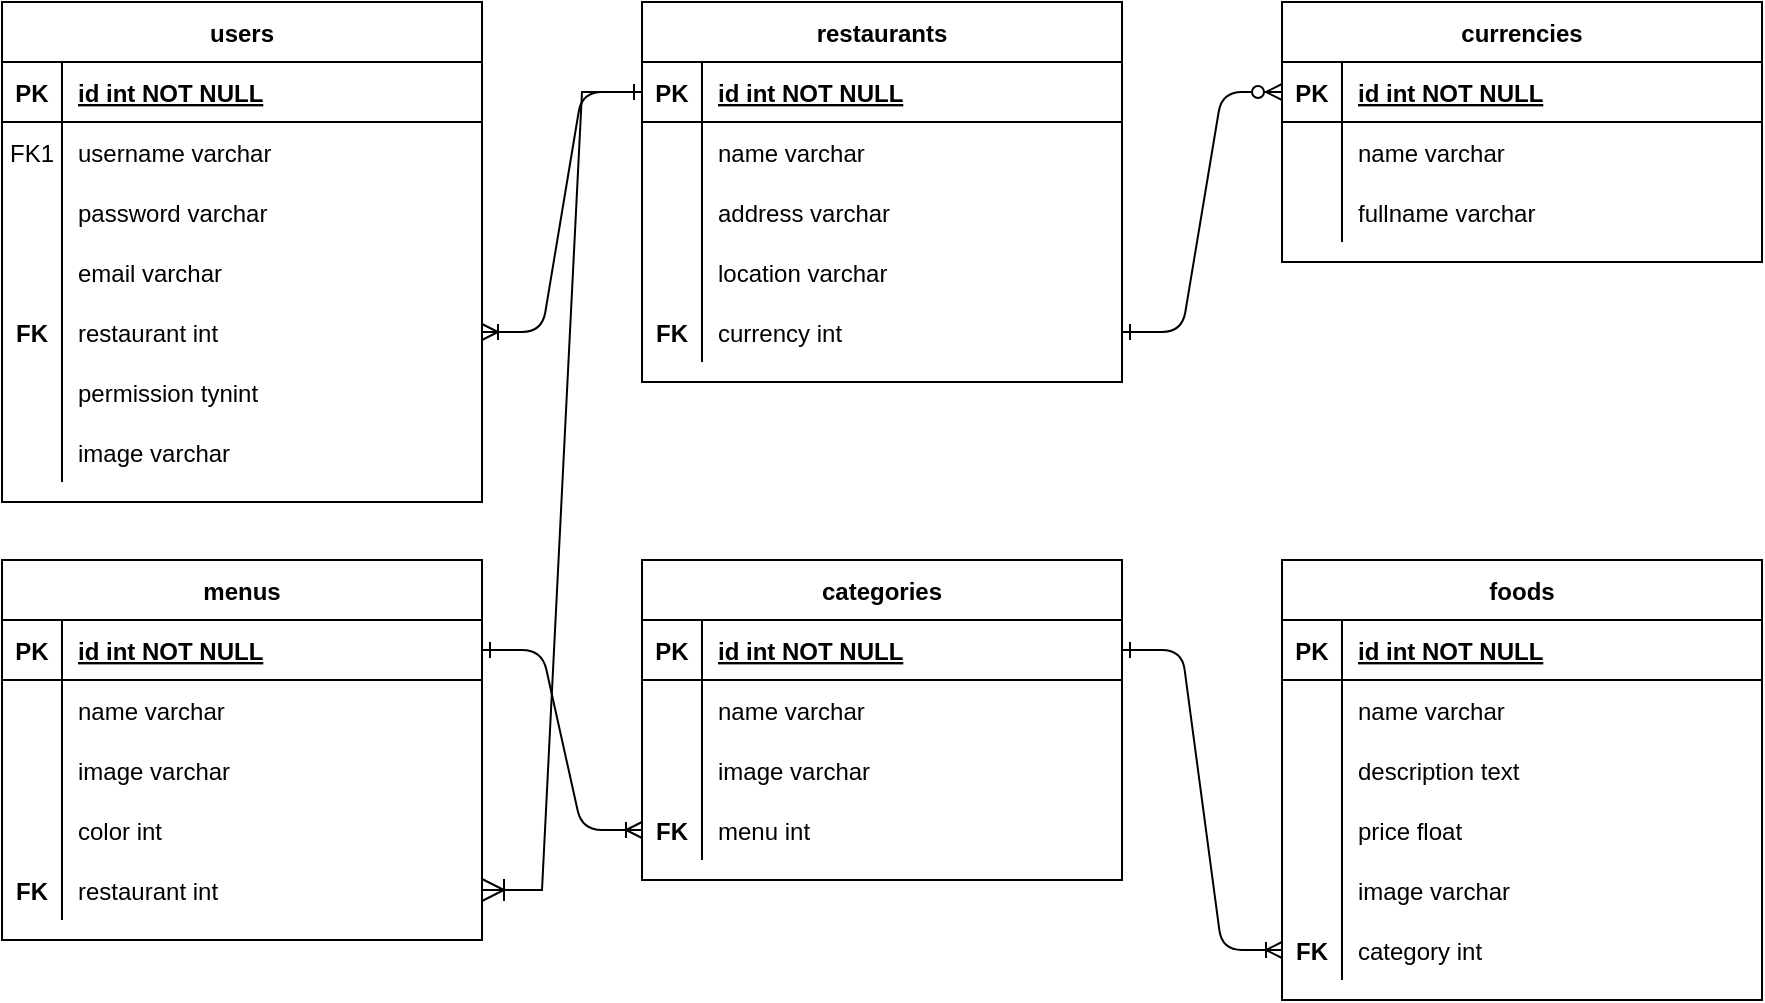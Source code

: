<mxfile version="14.4.3" type="device"><diagram id="R2lEEEUBdFMjLlhIrx00" name="Page-1"><mxGraphModel dx="942" dy="642" grid="1" gridSize="10" guides="1" tooltips="1" connect="1" arrows="1" fold="1" page="0" pageScale="1" pageWidth="850" pageHeight="1100" math="0" shadow="0" extFonts="Permanent Marker^https://fonts.googleapis.com/css?family=Permanent+Marker"><root><mxCell id="0"/><mxCell id="1" parent="0"/><mxCell id="C-vyLk0tnHw3VtMMgP7b-1" value="" style="edgeStyle=entityRelationEdgeStyle;endArrow=ERoneToMany;startArrow=ERone;endFill=0;startFill=0;entryX=1;entryY=0.5;entryDx=0;entryDy=0;" parent="1" source="C-vyLk0tnHw3VtMMgP7b-24" target="FDXUVagXZHlw2tFn5YJ8-51" edge="1"><mxGeometry width="100" height="100" relative="1" as="geometry"><mxPoint x="340" y="720" as="sourcePoint"/><mxPoint x="440" y="620" as="targetPoint"/></mxGeometry></mxCell><mxCell id="C-vyLk0tnHw3VtMMgP7b-12" value="" style="edgeStyle=entityRelationEdgeStyle;endArrow=ERzeroToMany;startArrow=ERone;endFill=1;startFill=0;exitX=1;exitY=0.5;exitDx=0;exitDy=0;entryX=0;entryY=0.5;entryDx=0;entryDy=0;" parent="1" source="FDXUVagXZHlw2tFn5YJ8-36" target="C-vyLk0tnHw3VtMMgP7b-14" edge="1"><mxGeometry width="100" height="100" relative="1" as="geometry"><mxPoint x="400" y="180" as="sourcePoint"/><mxPoint x="460" y="205" as="targetPoint"/></mxGeometry></mxCell><mxCell id="C-vyLk0tnHw3VtMMgP7b-2" value="users" style="shape=table;startSize=30;container=1;collapsible=1;childLayout=tableLayout;fixedRows=1;rowLines=0;fontStyle=1;align=center;resizeLast=1;" parent="1" vertex="1"><mxGeometry x="120" y="120" width="240" height="250" as="geometry"/></mxCell><mxCell id="C-vyLk0tnHw3VtMMgP7b-3" value="" style="shape=partialRectangle;collapsible=0;dropTarget=0;pointerEvents=0;fillColor=none;points=[[0,0.5],[1,0.5]];portConstraint=eastwest;top=0;left=0;right=0;bottom=1;" parent="C-vyLk0tnHw3VtMMgP7b-2" vertex="1"><mxGeometry y="30" width="240" height="30" as="geometry"/></mxCell><mxCell id="C-vyLk0tnHw3VtMMgP7b-4" value="PK" style="shape=partialRectangle;overflow=hidden;connectable=0;fillColor=none;top=0;left=0;bottom=0;right=0;fontStyle=1;" parent="C-vyLk0tnHw3VtMMgP7b-3" vertex="1"><mxGeometry width="30" height="30" as="geometry"/></mxCell><mxCell id="C-vyLk0tnHw3VtMMgP7b-5" value="id int NOT NULL" style="shape=partialRectangle;overflow=hidden;connectable=0;fillColor=none;top=0;left=0;bottom=0;right=0;align=left;spacingLeft=6;fontStyle=5;" parent="C-vyLk0tnHw3VtMMgP7b-3" vertex="1"><mxGeometry x="30" width="210" height="30" as="geometry"/></mxCell><mxCell id="C-vyLk0tnHw3VtMMgP7b-6" value="" style="shape=partialRectangle;collapsible=0;dropTarget=0;pointerEvents=0;fillColor=none;points=[[0,0.5],[1,0.5]];portConstraint=eastwest;top=0;left=0;right=0;bottom=0;" parent="C-vyLk0tnHw3VtMMgP7b-2" vertex="1"><mxGeometry y="60" width="240" height="30" as="geometry"/></mxCell><mxCell id="C-vyLk0tnHw3VtMMgP7b-7" value="FK1" style="shape=partialRectangle;overflow=hidden;connectable=0;fillColor=none;top=0;left=0;bottom=0;right=0;" parent="C-vyLk0tnHw3VtMMgP7b-6" vertex="1"><mxGeometry width="30" height="30" as="geometry"/></mxCell><mxCell id="C-vyLk0tnHw3VtMMgP7b-8" value="username varchar" style="shape=partialRectangle;overflow=hidden;connectable=0;fillColor=none;top=0;left=0;bottom=0;right=0;align=left;spacingLeft=6;" parent="C-vyLk0tnHw3VtMMgP7b-6" vertex="1"><mxGeometry x="30" width="210" height="30" as="geometry"/></mxCell><mxCell id="C-vyLk0tnHw3VtMMgP7b-9" value="" style="shape=partialRectangle;collapsible=0;dropTarget=0;pointerEvents=0;fillColor=none;points=[[0,0.5],[1,0.5]];portConstraint=eastwest;top=0;left=0;right=0;bottom=0;" parent="C-vyLk0tnHw3VtMMgP7b-2" vertex="1"><mxGeometry y="90" width="240" height="30" as="geometry"/></mxCell><mxCell id="C-vyLk0tnHw3VtMMgP7b-10" value="" style="shape=partialRectangle;overflow=hidden;connectable=0;fillColor=none;top=0;left=0;bottom=0;right=0;" parent="C-vyLk0tnHw3VtMMgP7b-9" vertex="1"><mxGeometry width="30" height="30" as="geometry"/></mxCell><mxCell id="C-vyLk0tnHw3VtMMgP7b-11" value="password varchar" style="shape=partialRectangle;overflow=hidden;connectable=0;fillColor=none;top=0;left=0;bottom=0;right=0;align=left;spacingLeft=6;" parent="C-vyLk0tnHw3VtMMgP7b-9" vertex="1"><mxGeometry x="30" width="210" height="30" as="geometry"/></mxCell><mxCell id="FDXUVagXZHlw2tFn5YJ8-48" value="" style="shape=partialRectangle;collapsible=0;dropTarget=0;pointerEvents=0;fillColor=none;points=[[0,0.5],[1,0.5]];portConstraint=eastwest;top=0;left=0;right=0;bottom=0;" parent="C-vyLk0tnHw3VtMMgP7b-2" vertex="1"><mxGeometry y="120" width="240" height="30" as="geometry"/></mxCell><mxCell id="FDXUVagXZHlw2tFn5YJ8-49" value="" style="shape=partialRectangle;overflow=hidden;connectable=0;fillColor=none;top=0;left=0;bottom=0;right=0;" parent="FDXUVagXZHlw2tFn5YJ8-48" vertex="1"><mxGeometry width="30" height="30" as="geometry"/></mxCell><mxCell id="FDXUVagXZHlw2tFn5YJ8-50" value="email varchar" style="shape=partialRectangle;overflow=hidden;connectable=0;fillColor=none;top=0;left=0;bottom=0;right=0;align=left;spacingLeft=6;" parent="FDXUVagXZHlw2tFn5YJ8-48" vertex="1"><mxGeometry x="30" width="210" height="30" as="geometry"/></mxCell><mxCell id="FDXUVagXZHlw2tFn5YJ8-51" value="" style="shape=partialRectangle;collapsible=0;dropTarget=0;pointerEvents=0;fillColor=none;points=[[0,0.5],[1,0.5]];portConstraint=eastwest;top=0;left=0;right=0;bottom=0;" parent="C-vyLk0tnHw3VtMMgP7b-2" vertex="1"><mxGeometry y="150" width="240" height="30" as="geometry"/></mxCell><mxCell id="FDXUVagXZHlw2tFn5YJ8-52" value="FK" style="shape=partialRectangle;overflow=hidden;connectable=0;fillColor=none;top=0;left=0;bottom=0;right=0;fontStyle=1" parent="FDXUVagXZHlw2tFn5YJ8-51" vertex="1"><mxGeometry width="30" height="30" as="geometry"/></mxCell><mxCell id="FDXUVagXZHlw2tFn5YJ8-53" value="restaurant int" style="shape=partialRectangle;overflow=hidden;connectable=0;fillColor=none;top=0;left=0;bottom=0;right=0;align=left;spacingLeft=6;" parent="FDXUVagXZHlw2tFn5YJ8-51" vertex="1"><mxGeometry x="30" width="210" height="30" as="geometry"/></mxCell><mxCell id="FDXUVagXZHlw2tFn5YJ8-54" value="" style="shape=partialRectangle;collapsible=0;dropTarget=0;pointerEvents=0;fillColor=none;points=[[0,0.5],[1,0.5]];portConstraint=eastwest;top=0;left=0;right=0;bottom=0;" parent="C-vyLk0tnHw3VtMMgP7b-2" vertex="1"><mxGeometry y="180" width="240" height="30" as="geometry"/></mxCell><mxCell id="FDXUVagXZHlw2tFn5YJ8-55" value="" style="shape=partialRectangle;overflow=hidden;connectable=0;fillColor=none;top=0;left=0;bottom=0;right=0;" parent="FDXUVagXZHlw2tFn5YJ8-54" vertex="1"><mxGeometry width="30" height="30" as="geometry"/></mxCell><mxCell id="FDXUVagXZHlw2tFn5YJ8-56" value="permission tynint" style="shape=partialRectangle;overflow=hidden;connectable=0;fillColor=none;top=0;left=0;bottom=0;right=0;align=left;spacingLeft=6;" parent="FDXUVagXZHlw2tFn5YJ8-54" vertex="1"><mxGeometry x="30" width="210" height="30" as="geometry"/></mxCell><mxCell id="FDXUVagXZHlw2tFn5YJ8-57" value="" style="shape=partialRectangle;collapsible=0;dropTarget=0;pointerEvents=0;fillColor=none;points=[[0,0.5],[1,0.5]];portConstraint=eastwest;top=0;left=0;right=0;bottom=0;" parent="C-vyLk0tnHw3VtMMgP7b-2" vertex="1"><mxGeometry y="210" width="240" height="30" as="geometry"/></mxCell><mxCell id="FDXUVagXZHlw2tFn5YJ8-58" value="" style="shape=partialRectangle;overflow=hidden;connectable=0;fillColor=none;top=0;left=0;bottom=0;right=0;" parent="FDXUVagXZHlw2tFn5YJ8-57" vertex="1"><mxGeometry width="30" height="30" as="geometry"/></mxCell><mxCell id="FDXUVagXZHlw2tFn5YJ8-59" value="image varchar" style="shape=partialRectangle;overflow=hidden;connectable=0;fillColor=none;top=0;left=0;bottom=0;right=0;align=left;spacingLeft=6;" parent="FDXUVagXZHlw2tFn5YJ8-57" vertex="1"><mxGeometry x="30" width="210" height="30" as="geometry"/></mxCell><mxCell id="C-vyLk0tnHw3VtMMgP7b-13" value="currencies" style="shape=table;startSize=30;container=1;collapsible=1;childLayout=tableLayout;fixedRows=1;rowLines=0;fontStyle=1;align=center;resizeLast=1;" parent="1" vertex="1"><mxGeometry x="760" y="120" width="240" height="130" as="geometry"/></mxCell><mxCell id="C-vyLk0tnHw3VtMMgP7b-14" value="" style="shape=partialRectangle;collapsible=0;dropTarget=0;pointerEvents=0;fillColor=none;points=[[0,0.5],[1,0.5]];portConstraint=eastwest;top=0;left=0;right=0;bottom=1;" parent="C-vyLk0tnHw3VtMMgP7b-13" vertex="1"><mxGeometry y="30" width="240" height="30" as="geometry"/></mxCell><mxCell id="C-vyLk0tnHw3VtMMgP7b-15" value="PK" style="shape=partialRectangle;overflow=hidden;connectable=0;fillColor=none;top=0;left=0;bottom=0;right=0;fontStyle=1;" parent="C-vyLk0tnHw3VtMMgP7b-14" vertex="1"><mxGeometry width="30" height="30" as="geometry"/></mxCell><mxCell id="C-vyLk0tnHw3VtMMgP7b-16" value="id int NOT NULL" style="shape=partialRectangle;overflow=hidden;connectable=0;fillColor=none;top=0;left=0;bottom=0;right=0;align=left;spacingLeft=6;fontStyle=5;" parent="C-vyLk0tnHw3VtMMgP7b-14" vertex="1"><mxGeometry x="30" width="210" height="30" as="geometry"/></mxCell><mxCell id="C-vyLk0tnHw3VtMMgP7b-17" value="" style="shape=partialRectangle;collapsible=0;dropTarget=0;pointerEvents=0;fillColor=none;points=[[0,0.5],[1,0.5]];portConstraint=eastwest;top=0;left=0;right=0;bottom=0;" parent="C-vyLk0tnHw3VtMMgP7b-13" vertex="1"><mxGeometry y="60" width="240" height="30" as="geometry"/></mxCell><mxCell id="C-vyLk0tnHw3VtMMgP7b-18" value="" style="shape=partialRectangle;overflow=hidden;connectable=0;fillColor=none;top=0;left=0;bottom=0;right=0;fontStyle=1" parent="C-vyLk0tnHw3VtMMgP7b-17" vertex="1"><mxGeometry width="30" height="30" as="geometry"/></mxCell><mxCell id="C-vyLk0tnHw3VtMMgP7b-19" value="name varchar" style="shape=partialRectangle;overflow=hidden;connectable=0;fillColor=none;top=0;left=0;bottom=0;right=0;align=left;spacingLeft=6;" parent="C-vyLk0tnHw3VtMMgP7b-17" vertex="1"><mxGeometry x="30" width="210" height="30" as="geometry"/></mxCell><mxCell id="C-vyLk0tnHw3VtMMgP7b-20" value="" style="shape=partialRectangle;collapsible=0;dropTarget=0;pointerEvents=0;fillColor=none;points=[[0,0.5],[1,0.5]];portConstraint=eastwest;top=0;left=0;right=0;bottom=0;" parent="C-vyLk0tnHw3VtMMgP7b-13" vertex="1"><mxGeometry y="90" width="240" height="30" as="geometry"/></mxCell><mxCell id="C-vyLk0tnHw3VtMMgP7b-21" value="" style="shape=partialRectangle;overflow=hidden;connectable=0;fillColor=none;top=0;left=0;bottom=0;right=0;" parent="C-vyLk0tnHw3VtMMgP7b-20" vertex="1"><mxGeometry width="30" height="30" as="geometry"/></mxCell><mxCell id="C-vyLk0tnHw3VtMMgP7b-22" value="fullname varchar" style="shape=partialRectangle;overflow=hidden;connectable=0;fillColor=none;top=0;left=0;bottom=0;right=0;align=left;spacingLeft=6;" parent="C-vyLk0tnHw3VtMMgP7b-20" vertex="1"><mxGeometry x="30" width="210" height="30" as="geometry"/></mxCell><mxCell id="C-vyLk0tnHw3VtMMgP7b-23" value="restaurants" style="shape=table;startSize=30;container=1;collapsible=1;childLayout=tableLayout;fixedRows=1;rowLines=0;fontStyle=1;align=center;resizeLast=1;" parent="1" vertex="1"><mxGeometry x="440" y="120" width="240" height="190" as="geometry"/></mxCell><mxCell id="C-vyLk0tnHw3VtMMgP7b-24" value="" style="shape=partialRectangle;collapsible=0;dropTarget=0;pointerEvents=0;fillColor=none;points=[[0,0.5],[1,0.5]];portConstraint=eastwest;top=0;left=0;right=0;bottom=1;" parent="C-vyLk0tnHw3VtMMgP7b-23" vertex="1"><mxGeometry y="30" width="240" height="30" as="geometry"/></mxCell><mxCell id="C-vyLk0tnHw3VtMMgP7b-25" value="PK" style="shape=partialRectangle;overflow=hidden;connectable=0;fillColor=none;top=0;left=0;bottom=0;right=0;fontStyle=1;" parent="C-vyLk0tnHw3VtMMgP7b-24" vertex="1"><mxGeometry width="30" height="30" as="geometry"/></mxCell><mxCell id="C-vyLk0tnHw3VtMMgP7b-26" value="id int NOT NULL " style="shape=partialRectangle;overflow=hidden;connectable=0;fillColor=none;top=0;left=0;bottom=0;right=0;align=left;spacingLeft=6;fontStyle=5;" parent="C-vyLk0tnHw3VtMMgP7b-24" vertex="1"><mxGeometry x="30" width="210" height="30" as="geometry"/></mxCell><mxCell id="C-vyLk0tnHw3VtMMgP7b-27" value="" style="shape=partialRectangle;collapsible=0;dropTarget=0;pointerEvents=0;fillColor=none;points=[[0,0.5],[1,0.5]];portConstraint=eastwest;top=0;left=0;right=0;bottom=0;" parent="C-vyLk0tnHw3VtMMgP7b-23" vertex="1"><mxGeometry y="60" width="240" height="30" as="geometry"/></mxCell><mxCell id="C-vyLk0tnHw3VtMMgP7b-28" value="" style="shape=partialRectangle;overflow=hidden;connectable=0;fillColor=none;top=0;left=0;bottom=0;right=0;" parent="C-vyLk0tnHw3VtMMgP7b-27" vertex="1"><mxGeometry width="30" height="30" as="geometry"/></mxCell><mxCell id="C-vyLk0tnHw3VtMMgP7b-29" value="name varchar" style="shape=partialRectangle;overflow=hidden;connectable=0;fillColor=none;top=0;left=0;bottom=0;right=0;align=left;spacingLeft=6;" parent="C-vyLk0tnHw3VtMMgP7b-27" vertex="1"><mxGeometry x="30" width="210" height="30" as="geometry"/></mxCell><mxCell id="FDXUVagXZHlw2tFn5YJ8-30" value="" style="shape=partialRectangle;collapsible=0;dropTarget=0;pointerEvents=0;fillColor=none;points=[[0,0.5],[1,0.5]];portConstraint=eastwest;top=0;left=0;right=0;bottom=0;" parent="C-vyLk0tnHw3VtMMgP7b-23" vertex="1"><mxGeometry y="90" width="240" height="30" as="geometry"/></mxCell><mxCell id="FDXUVagXZHlw2tFn5YJ8-31" value="" style="shape=partialRectangle;overflow=hidden;connectable=0;fillColor=none;top=0;left=0;bottom=0;right=0;" parent="FDXUVagXZHlw2tFn5YJ8-30" vertex="1"><mxGeometry width="30" height="30" as="geometry"/></mxCell><mxCell id="FDXUVagXZHlw2tFn5YJ8-32" value="address varchar" style="shape=partialRectangle;overflow=hidden;connectable=0;fillColor=none;top=0;left=0;bottom=0;right=0;align=left;spacingLeft=6;" parent="FDXUVagXZHlw2tFn5YJ8-30" vertex="1"><mxGeometry x="30" width="210" height="30" as="geometry"/></mxCell><mxCell id="FDXUVagXZHlw2tFn5YJ8-33" value="" style="shape=partialRectangle;collapsible=0;dropTarget=0;pointerEvents=0;fillColor=none;points=[[0,0.5],[1,0.5]];portConstraint=eastwest;top=0;left=0;right=0;bottom=0;" parent="C-vyLk0tnHw3VtMMgP7b-23" vertex="1"><mxGeometry y="120" width="240" height="30" as="geometry"/></mxCell><mxCell id="FDXUVagXZHlw2tFn5YJ8-34" value="" style="shape=partialRectangle;overflow=hidden;connectable=0;fillColor=none;top=0;left=0;bottom=0;right=0;" parent="FDXUVagXZHlw2tFn5YJ8-33" vertex="1"><mxGeometry width="30" height="30" as="geometry"/></mxCell><mxCell id="FDXUVagXZHlw2tFn5YJ8-35" value="location varchar" style="shape=partialRectangle;overflow=hidden;connectable=0;fillColor=none;top=0;left=0;bottom=0;right=0;align=left;spacingLeft=6;" parent="FDXUVagXZHlw2tFn5YJ8-33" vertex="1"><mxGeometry x="30" width="210" height="30" as="geometry"/></mxCell><mxCell id="FDXUVagXZHlw2tFn5YJ8-36" value="" style="shape=partialRectangle;collapsible=0;dropTarget=0;pointerEvents=0;fillColor=none;points=[[0,0.5],[1,0.5]];portConstraint=eastwest;top=0;left=0;right=0;bottom=0;" parent="C-vyLk0tnHw3VtMMgP7b-23" vertex="1"><mxGeometry y="150" width="240" height="30" as="geometry"/></mxCell><mxCell id="FDXUVagXZHlw2tFn5YJ8-37" value="FK" style="shape=partialRectangle;overflow=hidden;connectable=0;fillColor=none;top=0;left=0;bottom=0;right=0;fontStyle=1" parent="FDXUVagXZHlw2tFn5YJ8-36" vertex="1"><mxGeometry width="30" height="30" as="geometry"/></mxCell><mxCell id="FDXUVagXZHlw2tFn5YJ8-38" value="currency int" style="shape=partialRectangle;overflow=hidden;connectable=0;fillColor=none;top=0;left=0;bottom=0;right=0;align=left;spacingLeft=6;" parent="FDXUVagXZHlw2tFn5YJ8-36" vertex="1"><mxGeometry x="30" width="210" height="30" as="geometry"/></mxCell><mxCell id="FDXUVagXZHlw2tFn5YJ8-1" value="" style="edgeStyle=entityRelationEdgeStyle;endArrow=ERoneToMany;startArrow=ERone;endFill=0;startFill=0;entryX=0;entryY=0.5;entryDx=0;entryDy=0;" parent="1" source="FDXUVagXZHlw2tFn5YJ8-24" target="FDXUVagXZHlw2tFn5YJ8-104" edge="1"><mxGeometry width="100" height="100" relative="1" as="geometry"><mxPoint x="340" y="900" as="sourcePoint"/><mxPoint x="440" y="800" as="targetPoint"/></mxGeometry></mxCell><mxCell id="FDXUVagXZHlw2tFn5YJ8-2" value="" style="edgeStyle=entityRelationEdgeStyle;endArrow=ERoneToMany;startArrow=ERone;endFill=0;startFill=0;entryX=0;entryY=0.5;entryDx=0;entryDy=0;" parent="1" source="FDXUVagXZHlw2tFn5YJ8-4" target="FDXUVagXZHlw2tFn5YJ8-113" edge="1"><mxGeometry width="100" height="100" relative="1" as="geometry"><mxPoint x="400" y="360" as="sourcePoint"/><mxPoint x="460" y="385" as="targetPoint"/></mxGeometry></mxCell><mxCell id="FDXUVagXZHlw2tFn5YJ8-3" value="categories" style="shape=table;startSize=30;container=1;collapsible=1;childLayout=tableLayout;fixedRows=1;rowLines=0;fontStyle=1;align=center;resizeLast=1;" parent="1" vertex="1"><mxGeometry x="440" y="399" width="240" height="160" as="geometry"/></mxCell><mxCell id="FDXUVagXZHlw2tFn5YJ8-4" value="" style="shape=partialRectangle;collapsible=0;dropTarget=0;pointerEvents=0;fillColor=none;points=[[0,0.5],[1,0.5]];portConstraint=eastwest;top=0;left=0;right=0;bottom=1;" parent="FDXUVagXZHlw2tFn5YJ8-3" vertex="1"><mxGeometry y="30" width="240" height="30" as="geometry"/></mxCell><mxCell id="FDXUVagXZHlw2tFn5YJ8-5" value="PK" style="shape=partialRectangle;overflow=hidden;connectable=0;fillColor=none;top=0;left=0;bottom=0;right=0;fontStyle=1;" parent="FDXUVagXZHlw2tFn5YJ8-4" vertex="1"><mxGeometry width="30" height="30" as="geometry"/></mxCell><mxCell id="FDXUVagXZHlw2tFn5YJ8-6" value="id int NOT NULL" style="shape=partialRectangle;overflow=hidden;connectable=0;fillColor=none;top=0;left=0;bottom=0;right=0;align=left;spacingLeft=6;fontStyle=5;" parent="FDXUVagXZHlw2tFn5YJ8-4" vertex="1"><mxGeometry x="30" width="210" height="30" as="geometry"/></mxCell><mxCell id="FDXUVagXZHlw2tFn5YJ8-7" value="" style="shape=partialRectangle;collapsible=0;dropTarget=0;pointerEvents=0;fillColor=none;points=[[0,0.5],[1,0.5]];portConstraint=eastwest;top=0;left=0;right=0;bottom=0;" parent="FDXUVagXZHlw2tFn5YJ8-3" vertex="1"><mxGeometry y="60" width="240" height="30" as="geometry"/></mxCell><mxCell id="FDXUVagXZHlw2tFn5YJ8-8" value="" style="shape=partialRectangle;overflow=hidden;connectable=0;fillColor=none;top=0;left=0;bottom=0;right=0;" parent="FDXUVagXZHlw2tFn5YJ8-7" vertex="1"><mxGeometry width="30" height="30" as="geometry"/></mxCell><mxCell id="FDXUVagXZHlw2tFn5YJ8-9" value="name varchar" style="shape=partialRectangle;overflow=hidden;connectable=0;fillColor=none;top=0;left=0;bottom=0;right=0;align=left;spacingLeft=6;" parent="FDXUVagXZHlw2tFn5YJ8-7" vertex="1"><mxGeometry x="30" width="210" height="30" as="geometry"/></mxCell><mxCell id="FDXUVagXZHlw2tFn5YJ8-10" value="" style="shape=partialRectangle;collapsible=0;dropTarget=0;pointerEvents=0;fillColor=none;points=[[0,0.5],[1,0.5]];portConstraint=eastwest;top=0;left=0;right=0;bottom=0;" parent="FDXUVagXZHlw2tFn5YJ8-3" vertex="1"><mxGeometry y="90" width="240" height="30" as="geometry"/></mxCell><mxCell id="FDXUVagXZHlw2tFn5YJ8-11" value="" style="shape=partialRectangle;overflow=hidden;connectable=0;fillColor=none;top=0;left=0;bottom=0;right=0;" parent="FDXUVagXZHlw2tFn5YJ8-10" vertex="1"><mxGeometry width="30" height="30" as="geometry"/></mxCell><mxCell id="FDXUVagXZHlw2tFn5YJ8-12" value="image varchar" style="shape=partialRectangle;overflow=hidden;connectable=0;fillColor=none;top=0;left=0;bottom=0;right=0;align=left;spacingLeft=6;" parent="FDXUVagXZHlw2tFn5YJ8-10" vertex="1"><mxGeometry x="30" width="210" height="30" as="geometry"/></mxCell><mxCell id="FDXUVagXZHlw2tFn5YJ8-104" value="" style="shape=partialRectangle;collapsible=0;dropTarget=0;pointerEvents=0;fillColor=none;points=[[0,0.5],[1,0.5]];portConstraint=eastwest;top=0;left=0;right=0;bottom=0;" parent="FDXUVagXZHlw2tFn5YJ8-3" vertex="1"><mxGeometry y="120" width="240" height="30" as="geometry"/></mxCell><mxCell id="FDXUVagXZHlw2tFn5YJ8-105" value="FK" style="shape=partialRectangle;overflow=hidden;connectable=0;fillColor=none;top=0;left=0;bottom=0;right=0;fontStyle=1" parent="FDXUVagXZHlw2tFn5YJ8-104" vertex="1"><mxGeometry width="30" height="30" as="geometry"/></mxCell><mxCell id="FDXUVagXZHlw2tFn5YJ8-106" value="menu int" style="shape=partialRectangle;overflow=hidden;connectable=0;fillColor=none;top=0;left=0;bottom=0;right=0;align=left;spacingLeft=6;" parent="FDXUVagXZHlw2tFn5YJ8-104" vertex="1"><mxGeometry x="30" width="210" height="30" as="geometry"/></mxCell><mxCell id="FDXUVagXZHlw2tFn5YJ8-13" value="foods" style="shape=table;startSize=30;container=1;collapsible=1;childLayout=tableLayout;fixedRows=1;rowLines=0;fontStyle=1;align=center;resizeLast=1;" parent="1" vertex="1"><mxGeometry x="760" y="399" width="240" height="220" as="geometry"/></mxCell><mxCell id="FDXUVagXZHlw2tFn5YJ8-14" value="" style="shape=partialRectangle;collapsible=0;dropTarget=0;pointerEvents=0;fillColor=none;points=[[0,0.5],[1,0.5]];portConstraint=eastwest;top=0;left=0;right=0;bottom=1;" parent="FDXUVagXZHlw2tFn5YJ8-13" vertex="1"><mxGeometry y="30" width="240" height="30" as="geometry"/></mxCell><mxCell id="FDXUVagXZHlw2tFn5YJ8-15" value="PK" style="shape=partialRectangle;overflow=hidden;connectable=0;fillColor=none;top=0;left=0;bottom=0;right=0;fontStyle=1;" parent="FDXUVagXZHlw2tFn5YJ8-14" vertex="1"><mxGeometry width="30" height="30" as="geometry"/></mxCell><mxCell id="FDXUVagXZHlw2tFn5YJ8-16" value="id int NOT NULL" style="shape=partialRectangle;overflow=hidden;connectable=0;fillColor=none;top=0;left=0;bottom=0;right=0;align=left;spacingLeft=6;fontStyle=5;" parent="FDXUVagXZHlw2tFn5YJ8-14" vertex="1"><mxGeometry x="30" width="210" height="30" as="geometry"/></mxCell><mxCell id="FDXUVagXZHlw2tFn5YJ8-17" value="" style="shape=partialRectangle;collapsible=0;dropTarget=0;pointerEvents=0;fillColor=none;points=[[0,0.5],[1,0.5]];portConstraint=eastwest;top=0;left=0;right=0;bottom=0;" parent="FDXUVagXZHlw2tFn5YJ8-13" vertex="1"><mxGeometry y="60" width="240" height="30" as="geometry"/></mxCell><mxCell id="FDXUVagXZHlw2tFn5YJ8-18" value="" style="shape=partialRectangle;overflow=hidden;connectable=0;fillColor=none;top=0;left=0;bottom=0;right=0;" parent="FDXUVagXZHlw2tFn5YJ8-17" vertex="1"><mxGeometry width="30" height="30" as="geometry"/></mxCell><mxCell id="FDXUVagXZHlw2tFn5YJ8-19" value="name varchar" style="shape=partialRectangle;overflow=hidden;connectable=0;fillColor=none;top=0;left=0;bottom=0;right=0;align=left;spacingLeft=6;" parent="FDXUVagXZHlw2tFn5YJ8-17" vertex="1"><mxGeometry x="30" width="210" height="30" as="geometry"/></mxCell><mxCell id="FDXUVagXZHlw2tFn5YJ8-20" value="" style="shape=partialRectangle;collapsible=0;dropTarget=0;pointerEvents=0;fillColor=none;points=[[0,0.5],[1,0.5]];portConstraint=eastwest;top=0;left=0;right=0;bottom=0;" parent="FDXUVagXZHlw2tFn5YJ8-13" vertex="1"><mxGeometry y="90" width="240" height="30" as="geometry"/></mxCell><mxCell id="FDXUVagXZHlw2tFn5YJ8-21" value="" style="shape=partialRectangle;overflow=hidden;connectable=0;fillColor=none;top=0;left=0;bottom=0;right=0;" parent="FDXUVagXZHlw2tFn5YJ8-20" vertex="1"><mxGeometry width="30" height="30" as="geometry"/></mxCell><mxCell id="FDXUVagXZHlw2tFn5YJ8-22" value="description text" style="shape=partialRectangle;overflow=hidden;connectable=0;fillColor=none;top=0;left=0;bottom=0;right=0;align=left;spacingLeft=6;" parent="FDXUVagXZHlw2tFn5YJ8-20" vertex="1"><mxGeometry x="30" width="210" height="30" as="geometry"/></mxCell><mxCell id="FDXUVagXZHlw2tFn5YJ8-107" value="" style="shape=partialRectangle;collapsible=0;dropTarget=0;pointerEvents=0;fillColor=none;points=[[0,0.5],[1,0.5]];portConstraint=eastwest;top=0;left=0;right=0;bottom=0;" parent="FDXUVagXZHlw2tFn5YJ8-13" vertex="1"><mxGeometry y="120" width="240" height="30" as="geometry"/></mxCell><mxCell id="FDXUVagXZHlw2tFn5YJ8-108" value="" style="shape=partialRectangle;overflow=hidden;connectable=0;fillColor=none;top=0;left=0;bottom=0;right=0;" parent="FDXUVagXZHlw2tFn5YJ8-107" vertex="1"><mxGeometry width="30" height="30" as="geometry"/></mxCell><mxCell id="FDXUVagXZHlw2tFn5YJ8-109" value="price float" style="shape=partialRectangle;overflow=hidden;connectable=0;fillColor=none;top=0;left=0;bottom=0;right=0;align=left;spacingLeft=6;" parent="FDXUVagXZHlw2tFn5YJ8-107" vertex="1"><mxGeometry x="30" width="210" height="30" as="geometry"/></mxCell><mxCell id="FDXUVagXZHlw2tFn5YJ8-110" value="" style="shape=partialRectangle;collapsible=0;dropTarget=0;pointerEvents=0;fillColor=none;points=[[0,0.5],[1,0.5]];portConstraint=eastwest;top=0;left=0;right=0;bottom=0;" parent="FDXUVagXZHlw2tFn5YJ8-13" vertex="1"><mxGeometry y="150" width="240" height="30" as="geometry"/></mxCell><mxCell id="FDXUVagXZHlw2tFn5YJ8-111" value="" style="shape=partialRectangle;overflow=hidden;connectable=0;fillColor=none;top=0;left=0;bottom=0;right=0;" parent="FDXUVagXZHlw2tFn5YJ8-110" vertex="1"><mxGeometry width="30" height="30" as="geometry"/></mxCell><mxCell id="FDXUVagXZHlw2tFn5YJ8-112" value="image varchar" style="shape=partialRectangle;overflow=hidden;connectable=0;fillColor=none;top=0;left=0;bottom=0;right=0;align=left;spacingLeft=6;" parent="FDXUVagXZHlw2tFn5YJ8-110" vertex="1"><mxGeometry x="30" width="210" height="30" as="geometry"/></mxCell><mxCell id="FDXUVagXZHlw2tFn5YJ8-113" value="" style="shape=partialRectangle;collapsible=0;dropTarget=0;pointerEvents=0;fillColor=none;points=[[0,0.5],[1,0.5]];portConstraint=eastwest;top=0;left=0;right=0;bottom=0;" parent="FDXUVagXZHlw2tFn5YJ8-13" vertex="1"><mxGeometry y="180" width="240" height="30" as="geometry"/></mxCell><mxCell id="FDXUVagXZHlw2tFn5YJ8-114" value="FK" style="shape=partialRectangle;overflow=hidden;connectable=0;fillColor=none;top=0;left=0;bottom=0;right=0;fontStyle=1" parent="FDXUVagXZHlw2tFn5YJ8-113" vertex="1"><mxGeometry width="30" height="30" as="geometry"/></mxCell><mxCell id="FDXUVagXZHlw2tFn5YJ8-115" value="category int" style="shape=partialRectangle;overflow=hidden;connectable=0;fillColor=none;top=0;left=0;bottom=0;right=0;align=left;spacingLeft=6;" parent="FDXUVagXZHlw2tFn5YJ8-113" vertex="1"><mxGeometry x="30" width="210" height="30" as="geometry"/></mxCell><mxCell id="FDXUVagXZHlw2tFn5YJ8-23" value="menus" style="shape=table;startSize=30;container=1;collapsible=1;childLayout=tableLayout;fixedRows=1;rowLines=0;fontStyle=1;align=center;resizeLast=1;" parent="1" vertex="1"><mxGeometry x="120" y="399" width="240" height="190" as="geometry"/></mxCell><mxCell id="FDXUVagXZHlw2tFn5YJ8-24" value="" style="shape=partialRectangle;collapsible=0;dropTarget=0;pointerEvents=0;fillColor=none;points=[[0,0.5],[1,0.5]];portConstraint=eastwest;top=0;left=0;right=0;bottom=1;" parent="FDXUVagXZHlw2tFn5YJ8-23" vertex="1"><mxGeometry y="30" width="240" height="30" as="geometry"/></mxCell><mxCell id="FDXUVagXZHlw2tFn5YJ8-25" value="PK" style="shape=partialRectangle;overflow=hidden;connectable=0;fillColor=none;top=0;left=0;bottom=0;right=0;fontStyle=1;" parent="FDXUVagXZHlw2tFn5YJ8-24" vertex="1"><mxGeometry width="30" height="30" as="geometry"/></mxCell><mxCell id="FDXUVagXZHlw2tFn5YJ8-26" value="id int NOT NULL" style="shape=partialRectangle;overflow=hidden;connectable=0;fillColor=none;top=0;left=0;bottom=0;right=0;align=left;spacingLeft=6;fontStyle=5;" parent="FDXUVagXZHlw2tFn5YJ8-24" vertex="1"><mxGeometry x="30" width="210" height="30" as="geometry"/></mxCell><mxCell id="FDXUVagXZHlw2tFn5YJ8-27" value="" style="shape=partialRectangle;collapsible=0;dropTarget=0;pointerEvents=0;fillColor=none;points=[[0,0.5],[1,0.5]];portConstraint=eastwest;top=0;left=0;right=0;bottom=0;" parent="FDXUVagXZHlw2tFn5YJ8-23" vertex="1"><mxGeometry y="60" width="240" height="30" as="geometry"/></mxCell><mxCell id="FDXUVagXZHlw2tFn5YJ8-28" value="" style="shape=partialRectangle;overflow=hidden;connectable=0;fillColor=none;top=0;left=0;bottom=0;right=0;" parent="FDXUVagXZHlw2tFn5YJ8-27" vertex="1"><mxGeometry width="30" height="30" as="geometry"/></mxCell><mxCell id="FDXUVagXZHlw2tFn5YJ8-29" value="name varchar" style="shape=partialRectangle;overflow=hidden;connectable=0;fillColor=none;top=0;left=0;bottom=0;right=0;align=left;spacingLeft=6;" parent="FDXUVagXZHlw2tFn5YJ8-27" vertex="1"><mxGeometry x="30" width="210" height="30" as="geometry"/></mxCell><mxCell id="FDXUVagXZHlw2tFn5YJ8-66" value="" style="shape=partialRectangle;collapsible=0;dropTarget=0;pointerEvents=0;fillColor=none;points=[[0,0.5],[1,0.5]];portConstraint=eastwest;top=0;left=0;right=0;bottom=0;" parent="FDXUVagXZHlw2tFn5YJ8-23" vertex="1"><mxGeometry y="90" width="240" height="30" as="geometry"/></mxCell><mxCell id="FDXUVagXZHlw2tFn5YJ8-67" value="" style="shape=partialRectangle;overflow=hidden;connectable=0;fillColor=none;top=0;left=0;bottom=0;right=0;" parent="FDXUVagXZHlw2tFn5YJ8-66" vertex="1"><mxGeometry width="30" height="30" as="geometry"/></mxCell><mxCell id="FDXUVagXZHlw2tFn5YJ8-68" value="image varchar" style="shape=partialRectangle;overflow=hidden;connectable=0;fillColor=none;top=0;left=0;bottom=0;right=0;align=left;spacingLeft=6;" parent="FDXUVagXZHlw2tFn5YJ8-66" vertex="1"><mxGeometry x="30" width="210" height="30" as="geometry"/></mxCell><mxCell id="FDXUVagXZHlw2tFn5YJ8-78" value="" style="shape=partialRectangle;collapsible=0;dropTarget=0;pointerEvents=0;fillColor=none;points=[[0,0.5],[1,0.5]];portConstraint=eastwest;top=0;left=0;right=0;bottom=0;" parent="FDXUVagXZHlw2tFn5YJ8-23" vertex="1"><mxGeometry y="120" width="240" height="30" as="geometry"/></mxCell><mxCell id="FDXUVagXZHlw2tFn5YJ8-79" value="" style="shape=partialRectangle;overflow=hidden;connectable=0;fillColor=none;top=0;left=0;bottom=0;right=0;" parent="FDXUVagXZHlw2tFn5YJ8-78" vertex="1"><mxGeometry width="30" height="30" as="geometry"/></mxCell><mxCell id="FDXUVagXZHlw2tFn5YJ8-80" value="color int" style="shape=partialRectangle;overflow=hidden;connectable=0;fillColor=none;top=0;left=0;bottom=0;right=0;align=left;spacingLeft=6;" parent="FDXUVagXZHlw2tFn5YJ8-78" vertex="1"><mxGeometry x="30" width="210" height="30" as="geometry"/></mxCell><mxCell id="FDXUVagXZHlw2tFn5YJ8-81" value="" style="shape=partialRectangle;collapsible=0;dropTarget=0;pointerEvents=0;fillColor=none;points=[[0,0.5],[1,0.5]];portConstraint=eastwest;top=0;left=0;right=0;bottom=0;" parent="FDXUVagXZHlw2tFn5YJ8-23" vertex="1"><mxGeometry y="150" width="240" height="30" as="geometry"/></mxCell><mxCell id="FDXUVagXZHlw2tFn5YJ8-82" value="FK" style="shape=partialRectangle;overflow=hidden;connectable=0;fillColor=none;top=0;left=0;bottom=0;right=0;fontStyle=1" parent="FDXUVagXZHlw2tFn5YJ8-81" vertex="1"><mxGeometry width="30" height="30" as="geometry"/></mxCell><mxCell id="FDXUVagXZHlw2tFn5YJ8-83" value="restaurant int" style="shape=partialRectangle;overflow=hidden;connectable=0;fillColor=none;top=0;left=0;bottom=0;right=0;align=left;spacingLeft=6;" parent="FDXUVagXZHlw2tFn5YJ8-81" vertex="1"><mxGeometry x="30" width="210" height="30" as="geometry"/></mxCell><mxCell id="FDXUVagXZHlw2tFn5YJ8-102" style="edgeStyle=entityRelationEdgeStyle;rounded=0;orthogonalLoop=1;jettySize=auto;html=1;exitX=0;exitY=0.5;exitDx=0;exitDy=0;entryX=1;entryY=0.5;entryDx=0;entryDy=0;endArrow=ERoneToMany;endFill=0;startArrow=ERone;startFill=0;targetPerimeterSpacing=13;endSize=9;sourcePerimeterSpacing=13;jumpSize=3;shadow=0;" parent="1" source="C-vyLk0tnHw3VtMMgP7b-24" target="FDXUVagXZHlw2tFn5YJ8-81" edge="1"><mxGeometry relative="1" as="geometry"/></mxCell></root></mxGraphModel></diagram></mxfile>